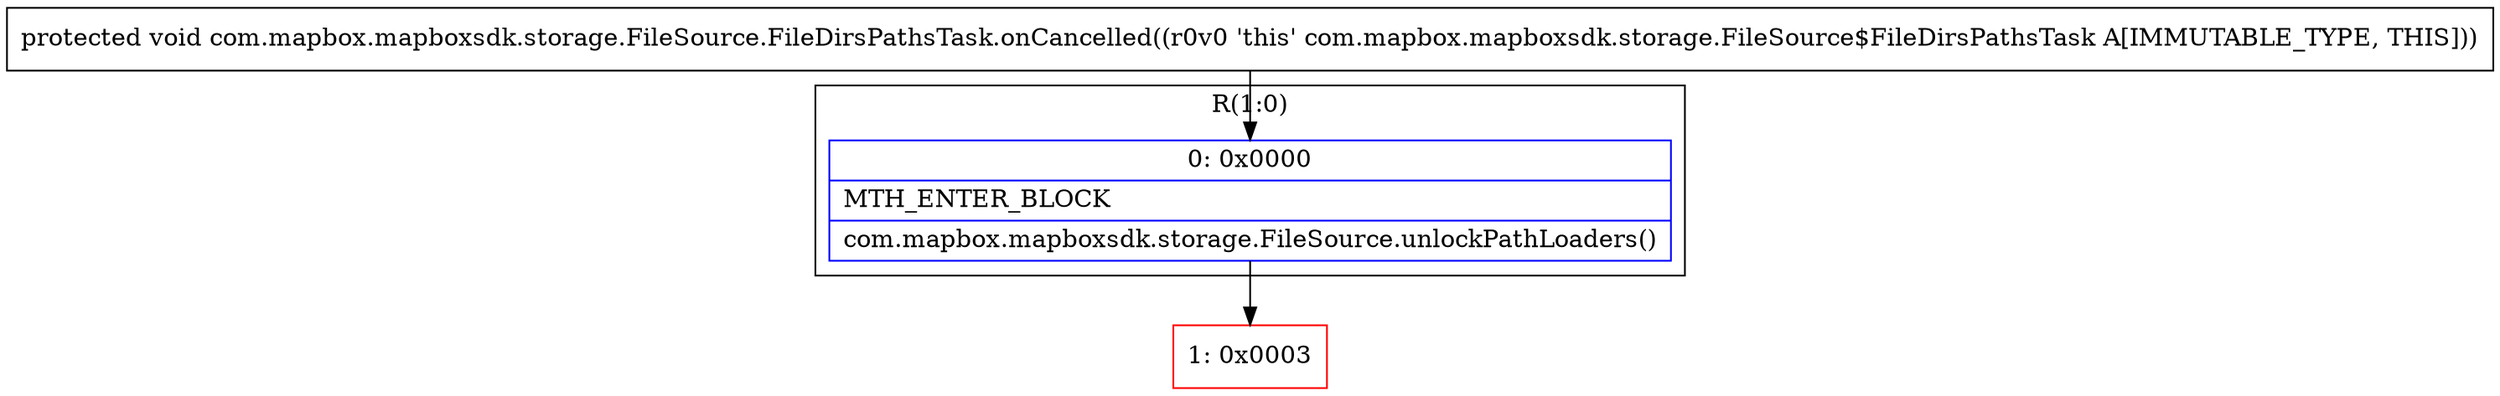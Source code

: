 digraph "CFG forcom.mapbox.mapboxsdk.storage.FileSource.FileDirsPathsTask.onCancelled()V" {
subgraph cluster_Region_1482517125 {
label = "R(1:0)";
node [shape=record,color=blue];
Node_0 [shape=record,label="{0\:\ 0x0000|MTH_ENTER_BLOCK\l|com.mapbox.mapboxsdk.storage.FileSource.unlockPathLoaders()\l}"];
}
Node_1 [shape=record,color=red,label="{1\:\ 0x0003}"];
MethodNode[shape=record,label="{protected void com.mapbox.mapboxsdk.storage.FileSource.FileDirsPathsTask.onCancelled((r0v0 'this' com.mapbox.mapboxsdk.storage.FileSource$FileDirsPathsTask A[IMMUTABLE_TYPE, THIS])) }"];
MethodNode -> Node_0;
Node_0 -> Node_1;
}

